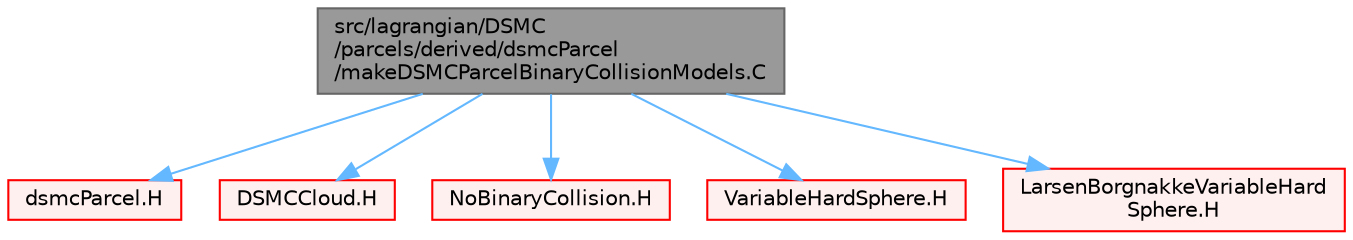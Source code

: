 digraph "src/lagrangian/DSMC/parcels/derived/dsmcParcel/makeDSMCParcelBinaryCollisionModels.C"
{
 // LATEX_PDF_SIZE
  bgcolor="transparent";
  edge [fontname=Helvetica,fontsize=10,labelfontname=Helvetica,labelfontsize=10];
  node [fontname=Helvetica,fontsize=10,shape=box,height=0.2,width=0.4];
  Node1 [id="Node000001",label="src/lagrangian/DSMC\l/parcels/derived/dsmcParcel\l/makeDSMCParcelBinaryCollisionModels.C",height=0.2,width=0.4,color="gray40", fillcolor="grey60", style="filled", fontcolor="black",tooltip=" "];
  Node1 -> Node2 [id="edge1_Node000001_Node000002",color="steelblue1",style="solid",tooltip=" "];
  Node2 [id="Node000002",label="dsmcParcel.H",height=0.2,width=0.4,color="red", fillcolor="#FFF0F0", style="filled",URL="$dsmcParcel_8H.html",tooltip=" "];
  Node1 -> Node388 [id="edge2_Node000001_Node000388",color="steelblue1",style="solid",tooltip=" "];
  Node388 [id="Node000388",label="DSMCCloud.H",height=0.2,width=0.4,color="red", fillcolor="#FFF0F0", style="filled",URL="$DSMCCloud_8H.html",tooltip=" "];
  Node1 -> Node468 [id="edge3_Node000001_Node000468",color="steelblue1",style="solid",tooltip=" "];
  Node468 [id="Node000468",label="NoBinaryCollision.H",height=0.2,width=0.4,color="red", fillcolor="#FFF0F0", style="filled",URL="$NoBinaryCollision_8H.html",tooltip=" "];
  Node1 -> Node470 [id="edge4_Node000001_Node000470",color="steelblue1",style="solid",tooltip=" "];
  Node470 [id="Node000470",label="VariableHardSphere.H",height=0.2,width=0.4,color="red", fillcolor="#FFF0F0", style="filled",URL="$VariableHardSphere_8H.html",tooltip=" "];
  Node1 -> Node471 [id="edge5_Node000001_Node000471",color="steelblue1",style="solid",tooltip=" "];
  Node471 [id="Node000471",label="LarsenBorgnakkeVariableHard\lSphere.H",height=0.2,width=0.4,color="red", fillcolor="#FFF0F0", style="filled",URL="$LarsenBorgnakkeVariableHardSphere_8H.html",tooltip=" "];
}
